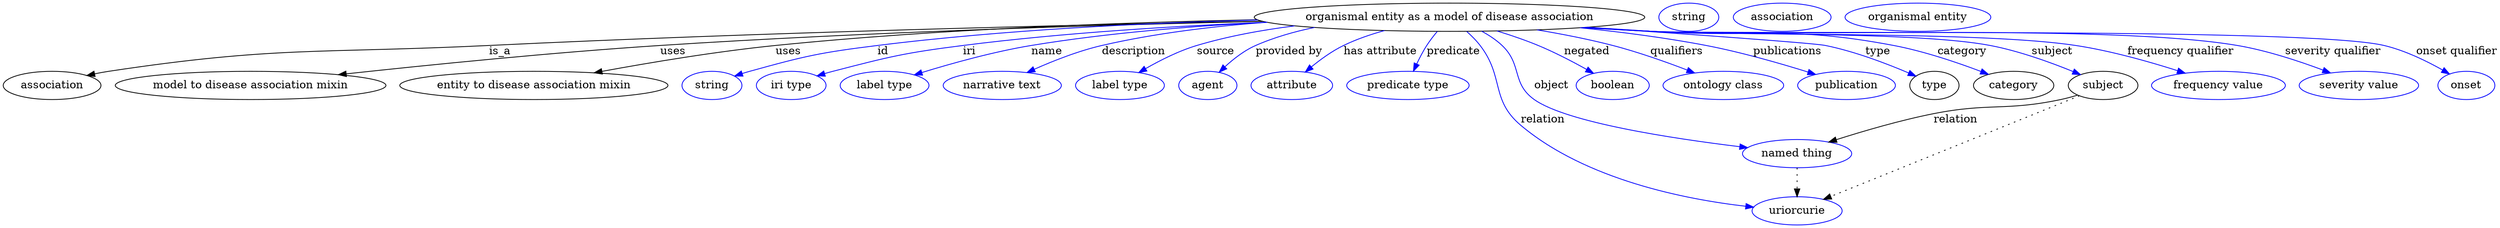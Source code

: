 digraph {
	graph [bb="0,0,2601.3,283"];
	node [label="\N"];
	"organismal entity as a model of disease association"	 [height=0.5,
		label="organismal entity as a model of disease association",
		pos="1491,265",
		width=5.344];
	association	 [height=0.5,
		pos="50.046,178",
		width=1.3902];
	"organismal entity as a model of disease association" -> association	 [label=is_a,
		lp="520.05,221.5",
		pos="e,86.564,190.47 1304,260.68 1106.4,255.53 785.57,245.47 509.05,229 330.98,218.4 284.24,229.55 109.05,196 104.9,195.21 100.64,194.23 \
96.391,193.15"];
	"model to disease association mixin"	 [height=0.5,
		pos="253.05,178",
		width=3.7552];
	"organismal entity as a model of disease association" -> "model to disease association mixin"	 [label=uses,
		lp="685.05,221.5",
		pos="e,351.41,190.37 1304,260.76 1138,256.04 889.11,246.65 673.05,229 549.92,218.94 519.67,211 397.05,196 385.52,194.59 373.47,193.1 \
361.47,191.62"];
	"entity to disease association mixin"	 [height=0.5,
		pos="539.05,178",
		width=3.683];
	"organismal entity as a model of disease association" -> "entity to disease association mixin"	 [label=uses,
		lp="803.05,221.5",
		pos="e,603.35,193.76 1310.3,258.75 1136.9,252.2 887.63,241.19 791.05,229 730.64,221.38 663.06,207.4 613.1,196"];
	id	 [color=blue,
		height=0.5,
		label=string,
		pos="720.05,178",
		width=0.84854];
	"organismal entity as a model of disease association" -> id	 [color=blue,
		label=id,
		lp="903.55,221.5",
		pos="e,743.86,189.6 1315,257.7 1169.8,251.05 975.52,240.52 898.05,229 835.67,219.72 819.73,216.36 760.05,196 757.8,195.23 755.5,194.38 \
753.2,193.49",
		style=solid];
	iri	 [color=blue,
		height=0.5,
		label="iri type",
		pos="805.05,178",
		width=1.011];
	"organismal entity as a model of disease association" -> iri	 [color=blue,
		label=iri,
		lp="995.55,221.5",
		pos="e,833.05,189.67 1309,259.1 1213.3,254.2 1094.4,245.26 989.05,229 926.72,219.38 911.22,214.87 851.05,196 848.28,195.13 845.45,194.18 \
842.61,193.19",
		style=solid];
	name	 [color=blue,
		height=0.5,
		label="label type",
		pos="905.05,178",
		width=1.2638];
	"organismal entity as a model of disease association" -> name	 [color=blue,
		label=name,
		lp="1078.5,221.5",
		pos="e,937.14,190.81 1329.6,255.16 1230.3,248.38 1112.7,238.85 1063,229 1022.7,221.01 978.32,206.1 946.87,194.46",
		style=solid];
	description	 [color=blue,
		height=0.5,
		label="narrative text",
		pos="1026,178",
		width=1.6068];
	"organismal entity as a model of disease association" -> description	 [color=blue,
		label=description,
		lp="1170.5,221.5",
		pos="e,1054.6,193.87 1337.5,254.06 1260.9,247.64 1176.9,238.86 1140,229 1113.6,221.92 1085.5,209.41 1063.8,198.56",
		style=solid];
	source	 [color=blue,
		height=0.5,
		label="label type",
		pos="1147,178",
		width=1.2638];
	"organismal entity as a model of disease association" -> source	 [color=blue,
		label=source,
		lp="1257,221.5",
		pos="e,1169.8,193.69 1365.5,251.33 1314.8,244.93 1262.8,236.97 1239,229 1217.7,221.82 1195.5,209.7 1178.3,199.08",
		style=solid];
	"provided by"	 [color=blue,
		height=0.5,
		label=agent,
		pos="1240,178",
		width=0.83048];
	"organismal entity as a model of disease association" -> "provided by"	 [color=blue,
		label="provided by",
		lp="1334,221.5",
		pos="e,1254.5,193.86 1386.3,249.89 1351.1,243.81 1316.8,236.46 1301,229 1286.6,222.16 1272.7,211.06 1261.9,200.97",
		style=solid];
	"has attribute"	 [color=blue,
		height=0.5,
		label=attribute,
		pos="1328,178",
		width=1.1193];
	"organismal entity as a model of disease association" -> "has attribute"	 [color=blue,
		label="has attribute",
		lp="1427.5,221.5",
		pos="e,1346,194.34 1435.6,247.72 1421.7,242.49 1407,236.19 1394,229 1380,221.2 1365.7,210.57 1354,201.03",
		style=solid];
	predicate	 [color=blue,
		height=0.5,
		label="predicate type",
		pos="1447,178",
		width=1.679];
	"organismal entity as a model of disease association" -> predicate	 [color=blue,
		label=predicate,
		lp="1496,221.5",
		pos="e,1455.2,196.08 1480.6,246.81 1477.5,241.15 1474,234.85 1471,229 1467.2,221.41 1463.1,213.07 1459.5,205.38",
		style=solid];
	object	 [color=blue,
		height=0.5,
		label="named thing",
		pos="1865,91",
		width=1.5346];
	"organismal entity as a model of disease association" -> object	 [color=blue,
		label=object,
		lp="1607,178",
		pos="e,1815,98.829 1525.9,247.14 1534,241.97 1542.3,235.85 1549,229 1574,203.53 1561.4,181.31 1590,160 1623.7,134.92 1734.6,112.62 1804.9,\
100.54",
		style=solid];
	relation	 [color=blue,
		height=0.5,
		label=uriorcurie,
		pos="1865,18",
		width=1.2638];
	"organismal entity as a model of disease association" -> relation	 [color=blue,
		label=relation,
		lp="1603,134.5",
		pos="e,1823.2,25.178 1507.2,246.75 1511.8,241.2 1516.8,234.97 1521,229 1551.6,185.91 1541.6,161.02 1582,127 1650.3,69.506 1752.3,40.355 \
1813.4,27.225",
		style=solid];
	negated	 [color=blue,
		height=0.5,
		label=boolean,
		pos="1671,178",
		width=1.0652];
	"organismal entity as a model of disease association" -> negated	 [color=blue,
		label=negated,
		lp="1643.5,221.5",
		pos="e,1651,193.58 1549.3,247.78 1564.5,242.49 1580.7,236.16 1595,229 1611.7,220.73 1628.9,209.39 1642.8,199.51",
		style=solid];
	qualifiers	 [color=blue,
		height=0.5,
		label="ontology class",
		pos="1789,178",
		width=1.7151];
	"organismal entity as a model of disease association" -> qualifiers	 [color=blue,
		label=qualifiers,
		lp="1736,221.5",
		pos="e,1757.4,193.55 1586.6,249.36 1613.6,243.96 1642.7,237.17 1669,229 1696,220.64 1725.2,208.32 1748,197.89",
		style=solid];
	publications	 [color=blue,
		height=0.5,
		label=publication,
		pos="1919,178",
		width=1.3902];
	"organismal entity as a model of disease association" -> publications	 [color=blue,
		label=publications,
		lp="1851.5,221.5",
		pos="e,1885.2,191.35 1628,252.31 1672.4,246.81 1721.6,239.22 1766,229 1803.8,220.31 1845.5,206.09 1875.8,194.88",
		style=solid];
	type	 [height=0.5,
		pos="2014,178",
		width=0.75];
	"organismal entity as a model of disease association" -> type	 [color=blue,
		label=type,
		lp="1947,221.5",
		pos="e,1992.6,189.29 1630,252.53 1744.2,242.28 1887.4,229.37 1889,229 1922.5,221.42 1958.7,205.8 1983.4,193.84",
		style=solid];
	category	 [height=0.5,
		pos="2100,178",
		width=1.1374];
	"organismal entity as a model of disease association" -> category	 [color=blue,
		label=category,
		lp="2037.5,221.5",
		pos="e,2071.9,191.23 1627.8,252.33 1649.3,250.46 1671.3,248.62 1692,247 1812.4,237.62 1845,254.32 1963,229 1997.7,221.56 2035.4,207.03 \
2062.4,195.38",
		style=solid];
	subject	 [height=0.5,
		pos="2195,178",
		width=0.99297];
	"organismal entity as a model of disease association" -> subject	 [color=blue,
		label=subject,
		lp="2132.5,221.5",
		pos="e,2169.4,190.97 1625.9,252.16 1648,250.27 1670.6,248.47 1692,247 1857.6,235.6 1902.7,263.48 2065,229 2098.5,221.9 2134.5,207.15 \
2160.2,195.33",
		style=solid];
	"frequency qualifier"	 [color=blue,
		height=0.5,
		label="frequency value",
		pos="2316,178",
		width=1.8776];
	"organismal entity as a model of disease association" -> "frequency qualifier"	 [color=blue,
		label="frequency qualifier",
		lp="2267,221.5",
		pos="e,2278.6,193.1 1625,252.05 1647.4,250.16 1670.4,248.39 1692,247 1898,233.79 1952.8,264.66 2156,229 2195.1,222.15 2237.8,208.2 2269.2,\
196.61",
		style=solid];
	"severity qualifier"	 [color=blue,
		height=0.5,
		label="severity value",
		pos="2461,178",
		width=1.661];
	"organismal entity as a model of disease association" -> "severity qualifier"	 [color=blue,
		label="severity qualifier",
		lp="2420.5,221.5",
		pos="e,2429,193.24 1623.9,251.95 1646.6,250.05 1670,248.3 1692,247 1832.1,238.74 2185.3,255.67 2323,229 2356.5,222.51 2392.7,208.91 2419.5,\
197.38",
		style=solid];
	"onset qualifier"	 [color=blue,
		height=0.5,
		label=onset,
		pos="2572,178",
		width=0.81243];
	"organismal entity as a model of disease association" -> "onset qualifier"	 [color=blue,
		label="onset qualifier",
		lp="2547.5,221.5",
		pos="e,2552.2,191.39 1623.4,251.89 1646.3,249.99 1669.8,248.25 1692,247 1778.5,242.14 2387.1,250.03 2471,229 2497,222.49 2524,208.44 \
2543.5,196.73",
		style=solid];
	object -> relation	 [pos="e,1865,36.09 1865,72.955 1865,64.883 1865,55.176 1865,46.182",
		style=dotted];
	association_type	 [color=blue,
		height=0.5,
		label=string,
		pos="1732,265",
		width=0.84854];
	association_category	 [color=blue,
		height=0.5,
		label=association,
		pos="1831,265",
		width=1.3902];
	subject -> object	 [label=relation,
		lp="2036,134.5",
		pos="e,1899.9,105.03 2168.3,166.04 2162.4,163.75 2156.1,161.58 2150,160 2091.5,144.64 2074,155.81 2015,142 1978.8,133.52 1939,119.77 \
1909.5,108.68"];
	subject -> relation	 [pos="e,1894.1,32.081 2169.2,165.45 2111.2,137.37 1971.1,69.408 1903.2,36.486",
		style=dotted];
	"organismal entity as a model of disease association_subject"	 [color=blue,
		height=0.5,
		label="organismal entity",
		pos="1972,265",
		width=2.022];
}
